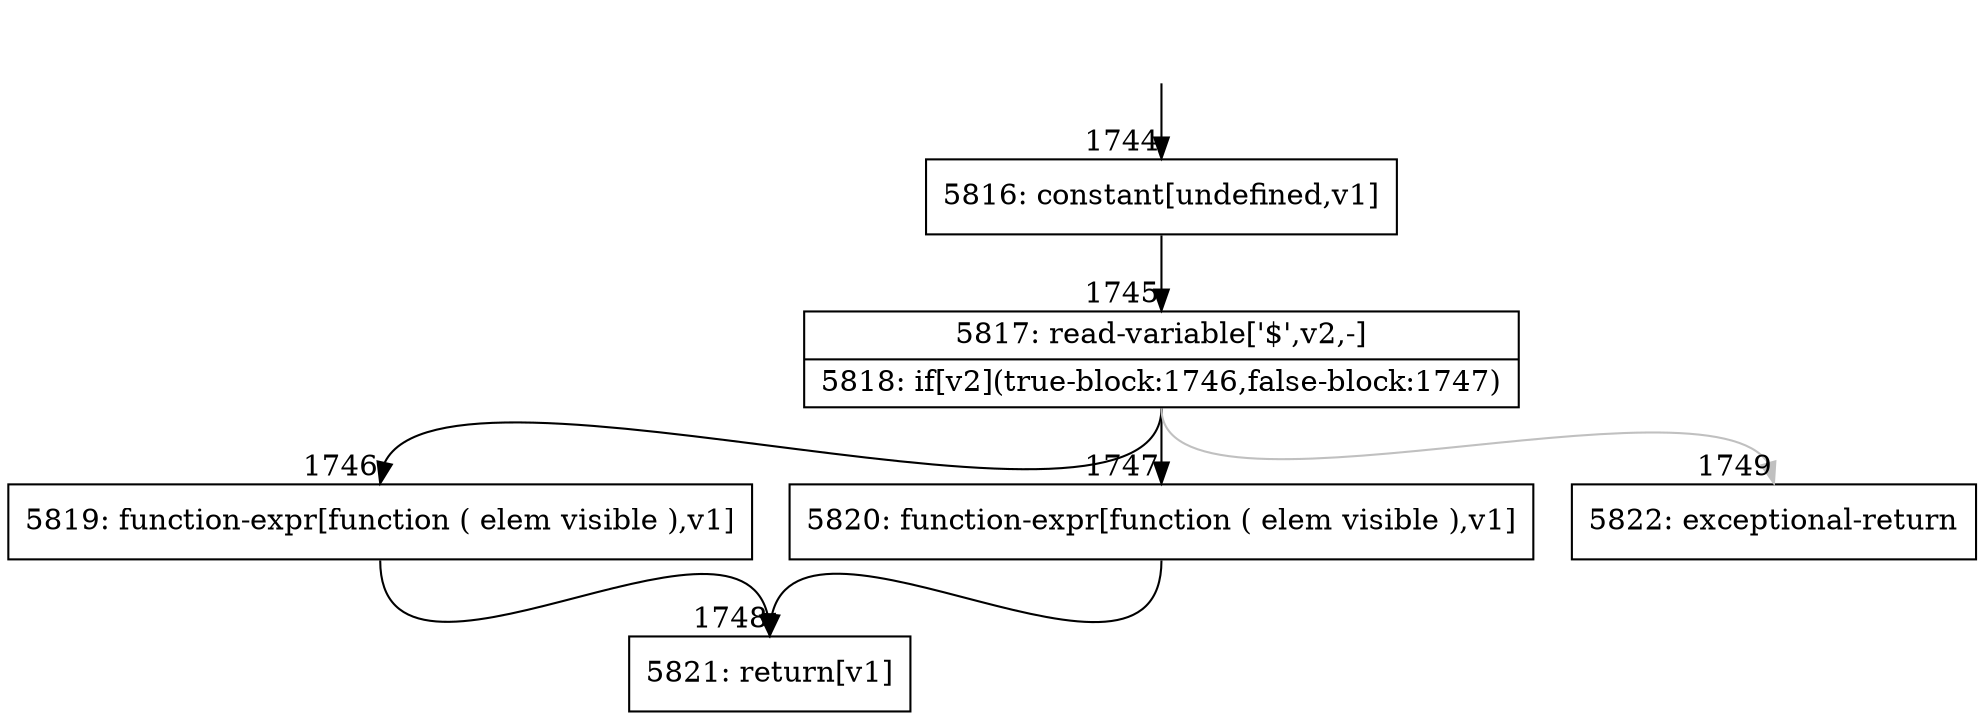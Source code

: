 digraph {
rankdir="TD"
BB_entry140[shape=none,label=""];
BB_entry140 -> BB1744 [tailport=s, headport=n, headlabel="    1744"]
BB1744 [shape=record label="{5816: constant[undefined,v1]}" ] 
BB1744 -> BB1745 [tailport=s, headport=n, headlabel="      1745"]
BB1745 [shape=record label="{5817: read-variable['$',v2,-]|5818: if[v2](true-block:1746,false-block:1747)}" ] 
BB1745 -> BB1746 [tailport=s, headport=n, headlabel="      1746"]
BB1745 -> BB1747 [tailport=s, headport=n, headlabel="      1747"]
BB1745 -> BB1749 [tailport=s, headport=n, color=gray, headlabel="      1749"]
BB1746 [shape=record label="{5819: function-expr[function ( elem visible ),v1]}" ] 
BB1746 -> BB1748 [tailport=s, headport=n, headlabel="      1748"]
BB1747 [shape=record label="{5820: function-expr[function ( elem visible ),v1]}" ] 
BB1747 -> BB1748 [tailport=s, headport=n]
BB1748 [shape=record label="{5821: return[v1]}" ] 
BB1749 [shape=record label="{5822: exceptional-return}" ] 
//#$~ 1545
}
